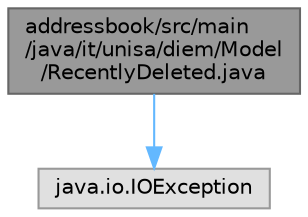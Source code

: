 digraph "addressbook/src/main/java/it/unisa/diem/Model/RecentlyDeleted.java"
{
 // LATEX_PDF_SIZE
  bgcolor="transparent";
  edge [fontname=Helvetica,fontsize=10,labelfontname=Helvetica,labelfontsize=10];
  node [fontname=Helvetica,fontsize=10,shape=box,height=0.2,width=0.4];
  Node1 [id="Node000001",label="addressbook/src/main\l/java/it/unisa/diem/Model\l/RecentlyDeleted.java",height=0.2,width=0.4,color="gray40", fillcolor="grey60", style="filled", fontcolor="black",tooltip=" "];
  Node1 -> Node2 [id="edge1_Node000001_Node000002",color="steelblue1",style="solid",tooltip=" "];
  Node2 [id="Node000002",label="java.io.IOException",height=0.2,width=0.4,color="grey60", fillcolor="#E0E0E0", style="filled",tooltip=" "];
}
